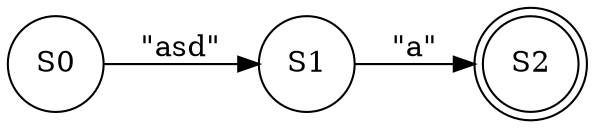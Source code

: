 digraph G{ 
rankdir=LR;
 node[shape="circle"];S0-> S1[label="\"asd\""];
S1-> S2[label="\"a\""];
S2[shape="doublecircle"]

}